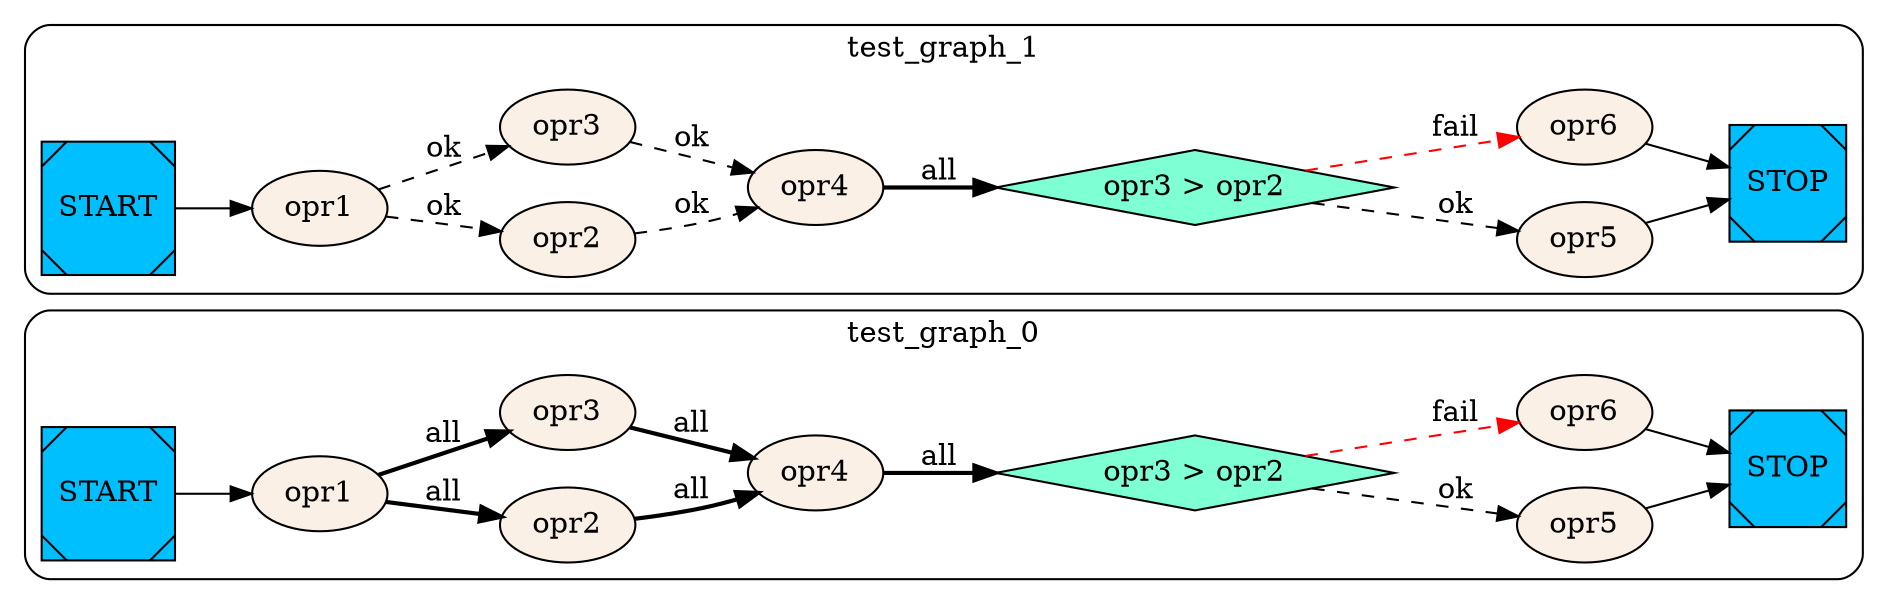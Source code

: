 digraph G {
rankdir=LR;
subgraph cluster_test_graph_0 {
style = rounded;
label = "test_graph_0";
test_graph_0__START__[color=black fillcolor=deepskyblue style=filled shape=Msquare label="START"];
test_graph_0__STOP__[color=black fillcolor=deepskyblue style=filled shape=Msquare label="STOP"];
test_graph_0_opr2 [label="opr2" color=black fillcolor=linen style=filled];
test_graph_0_opr3 [label="opr3" color=black fillcolor=linen style=filled];
test_graph_0_opr4 [label="opr4" color=black fillcolor=linen style=filled];
test_graph_0_cond1 [label="opr3 > opr2" shape=diamond color=black fillcolor=aquamarine style=filled];
test_graph_0_opr5 [label="opr5" color=black fillcolor=linen style=filled];
test_graph_0_opr6 [label="opr6" color=black fillcolor=linen style=filled];
test_graph_0_opr1 [label="opr1" color=black fillcolor=linen style=filled];

test_graph_0__START__ -> test_graph_0_opr1;
test_graph_0_opr1 -> test_graph_0_opr2 [style=bold label="all"];
test_graph_0_opr1 -> test_graph_0_opr3 [style=bold label="all"];
test_graph_0_opr3 -> test_graph_0_opr4 [style=bold label="all"];
test_graph_0_opr2 -> test_graph_0_opr4 [style=bold label="all"];
test_graph_0_opr4 -> test_graph_0_cond1 [style=bold label="all"];
test_graph_0_opr5 -> test_graph_0__STOP__;
test_graph_0_cond1 -> test_graph_0_opr5 [style=dashed label="ok"];
test_graph_0_opr6 -> test_graph_0__STOP__;
test_graph_0_cond1 -> test_graph_0_opr6 [style=dashed color=red label="fail"];
};
subgraph cluster_test_graph_1 {
style = rounded;
label = "test_graph_1";
test_graph_1__START__[color=black fillcolor=deepskyblue style=filled shape=Msquare label="START"];
test_graph_1__STOP__[color=black fillcolor=deepskyblue style=filled shape=Msquare label="STOP"];
test_graph_1_opr1 [label="opr1" color=black fillcolor=linen style=filled];
test_graph_1_opr2 [label="opr2" color=black fillcolor=linen style=filled];
test_graph_1_opr3 [label="opr3" color=black fillcolor=linen style=filled];
test_graph_1_opr4 [label="opr4" color=black fillcolor=linen style=filled];
test_graph_1_cond1 [label="opr3 > opr2" shape=diamond color=black fillcolor=aquamarine style=filled];
test_graph_1_opr5 [label="opr5" color=black fillcolor=linen style=filled];
test_graph_1_opr6 [label="opr6" color=black fillcolor=linen style=filled];

test_graph_1_opr5 -> test_graph_1__STOP__;
test_graph_1_cond1 -> test_graph_1_opr5 [style=dashed label="ok"];
test_graph_1_opr6 -> test_graph_1__STOP__;
test_graph_1_cond1 -> test_graph_1_opr6 [style=dashed color=red label="fail"];
test_graph_1__START__ -> test_graph_1_opr1;
test_graph_1_opr1 -> test_graph_1_opr2 [style=dashed label="ok"];
test_graph_1_opr1 -> test_graph_1_opr3 [style=dashed label="ok"];
test_graph_1_opr2 -> test_graph_1_opr4 [style=dashed label="ok"];
test_graph_1_opr3 -> test_graph_1_opr4 [style=dashed label="ok"];
test_graph_1_opr4 -> test_graph_1_cond1 [style=bold label="all"];
};
}
